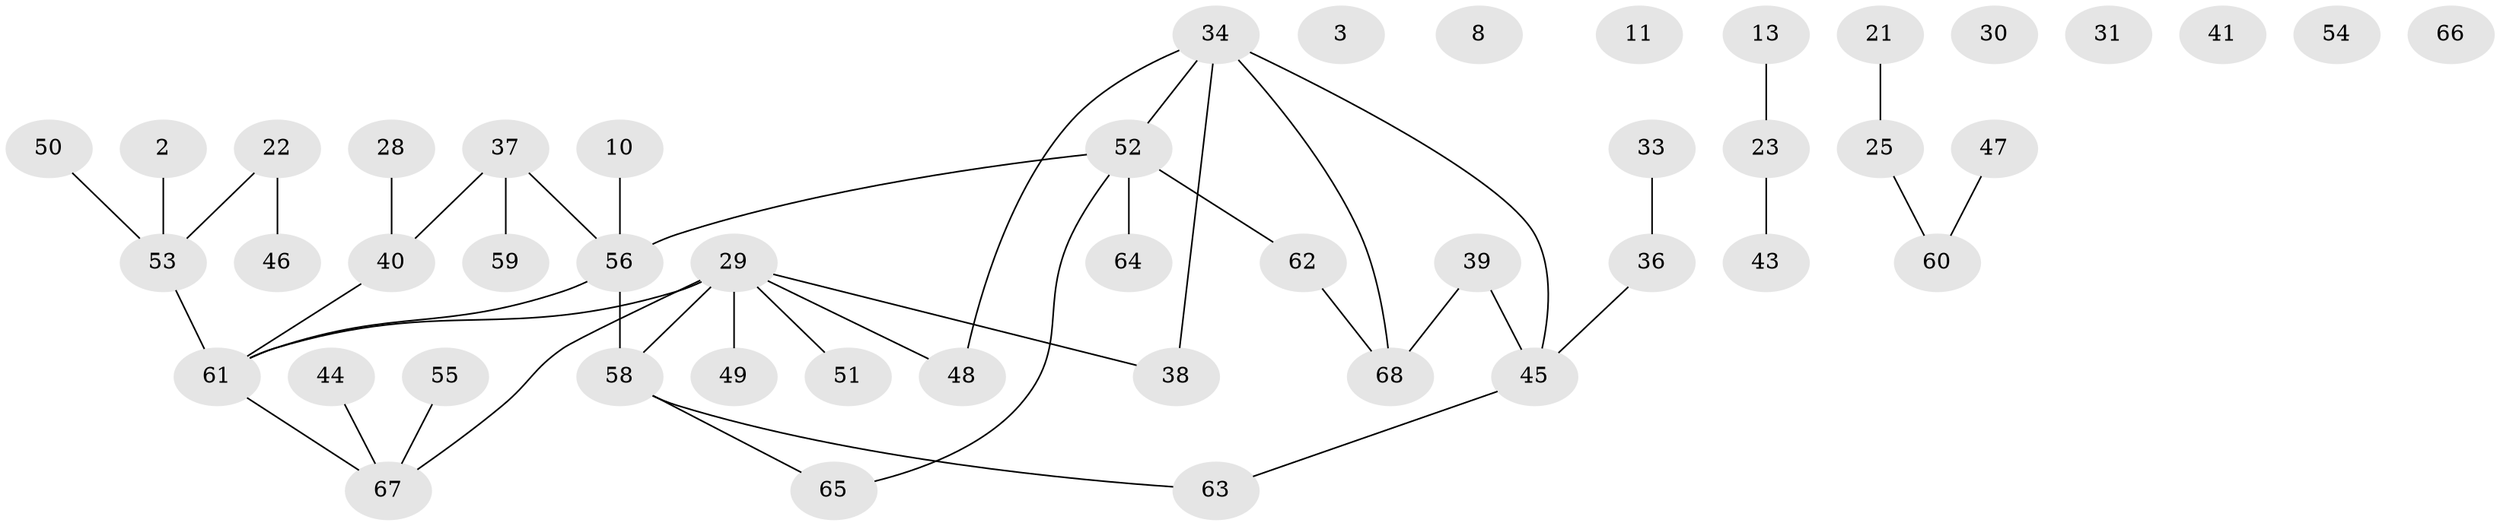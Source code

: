 // original degree distribution, {2: 0.3088235294117647, 1: 0.2647058823529412, 0: 0.11764705882352941, 5: 0.07352941176470588, 4: 0.07352941176470588, 3: 0.16176470588235295}
// Generated by graph-tools (version 1.1) at 2025/43/03/04/25 21:43:23]
// undirected, 47 vertices, 45 edges
graph export_dot {
graph [start="1"]
  node [color=gray90,style=filled];
  2;
  3;
  8;
  10;
  11;
  13;
  21;
  22;
  23;
  25;
  28;
  29 [super="+15+26"];
  30;
  31;
  33;
  34 [super="+1+16"];
  36;
  37;
  38;
  39;
  40 [super="+12"];
  41;
  43;
  44;
  45 [super="+4"];
  46;
  47;
  48;
  49;
  50;
  51;
  52;
  53 [super="+24"];
  54;
  55;
  56 [super="+18"];
  58 [super="+57"];
  59;
  60;
  61 [super="+6+7+42"];
  62;
  63;
  64;
  65;
  66;
  67 [super="+17+19+35"];
  68 [super="+9"];
  2 -- 53;
  10 -- 56;
  13 -- 23;
  21 -- 25;
  22 -- 46;
  22 -- 53;
  23 -- 43;
  25 -- 60;
  28 -- 40;
  29 -- 48;
  29 -- 49;
  29 -- 38;
  29 -- 67;
  29 -- 51;
  29 -- 58 [weight=2];
  29 -- 61 [weight=2];
  33 -- 36;
  34 -- 48;
  34 -- 68;
  34 -- 52;
  34 -- 45;
  34 -- 38;
  36 -- 45;
  37 -- 56;
  37 -- 59;
  37 -- 40;
  39 -- 68;
  39 -- 45;
  40 -- 61;
  44 -- 67;
  45 -- 63;
  47 -- 60;
  50 -- 53;
  52 -- 62;
  52 -- 64;
  52 -- 65;
  52 -- 56;
  53 -- 61 [weight=2];
  55 -- 67;
  56 -- 61;
  56 -- 58;
  58 -- 63;
  58 -- 65;
  61 -- 67;
  62 -- 68;
}
